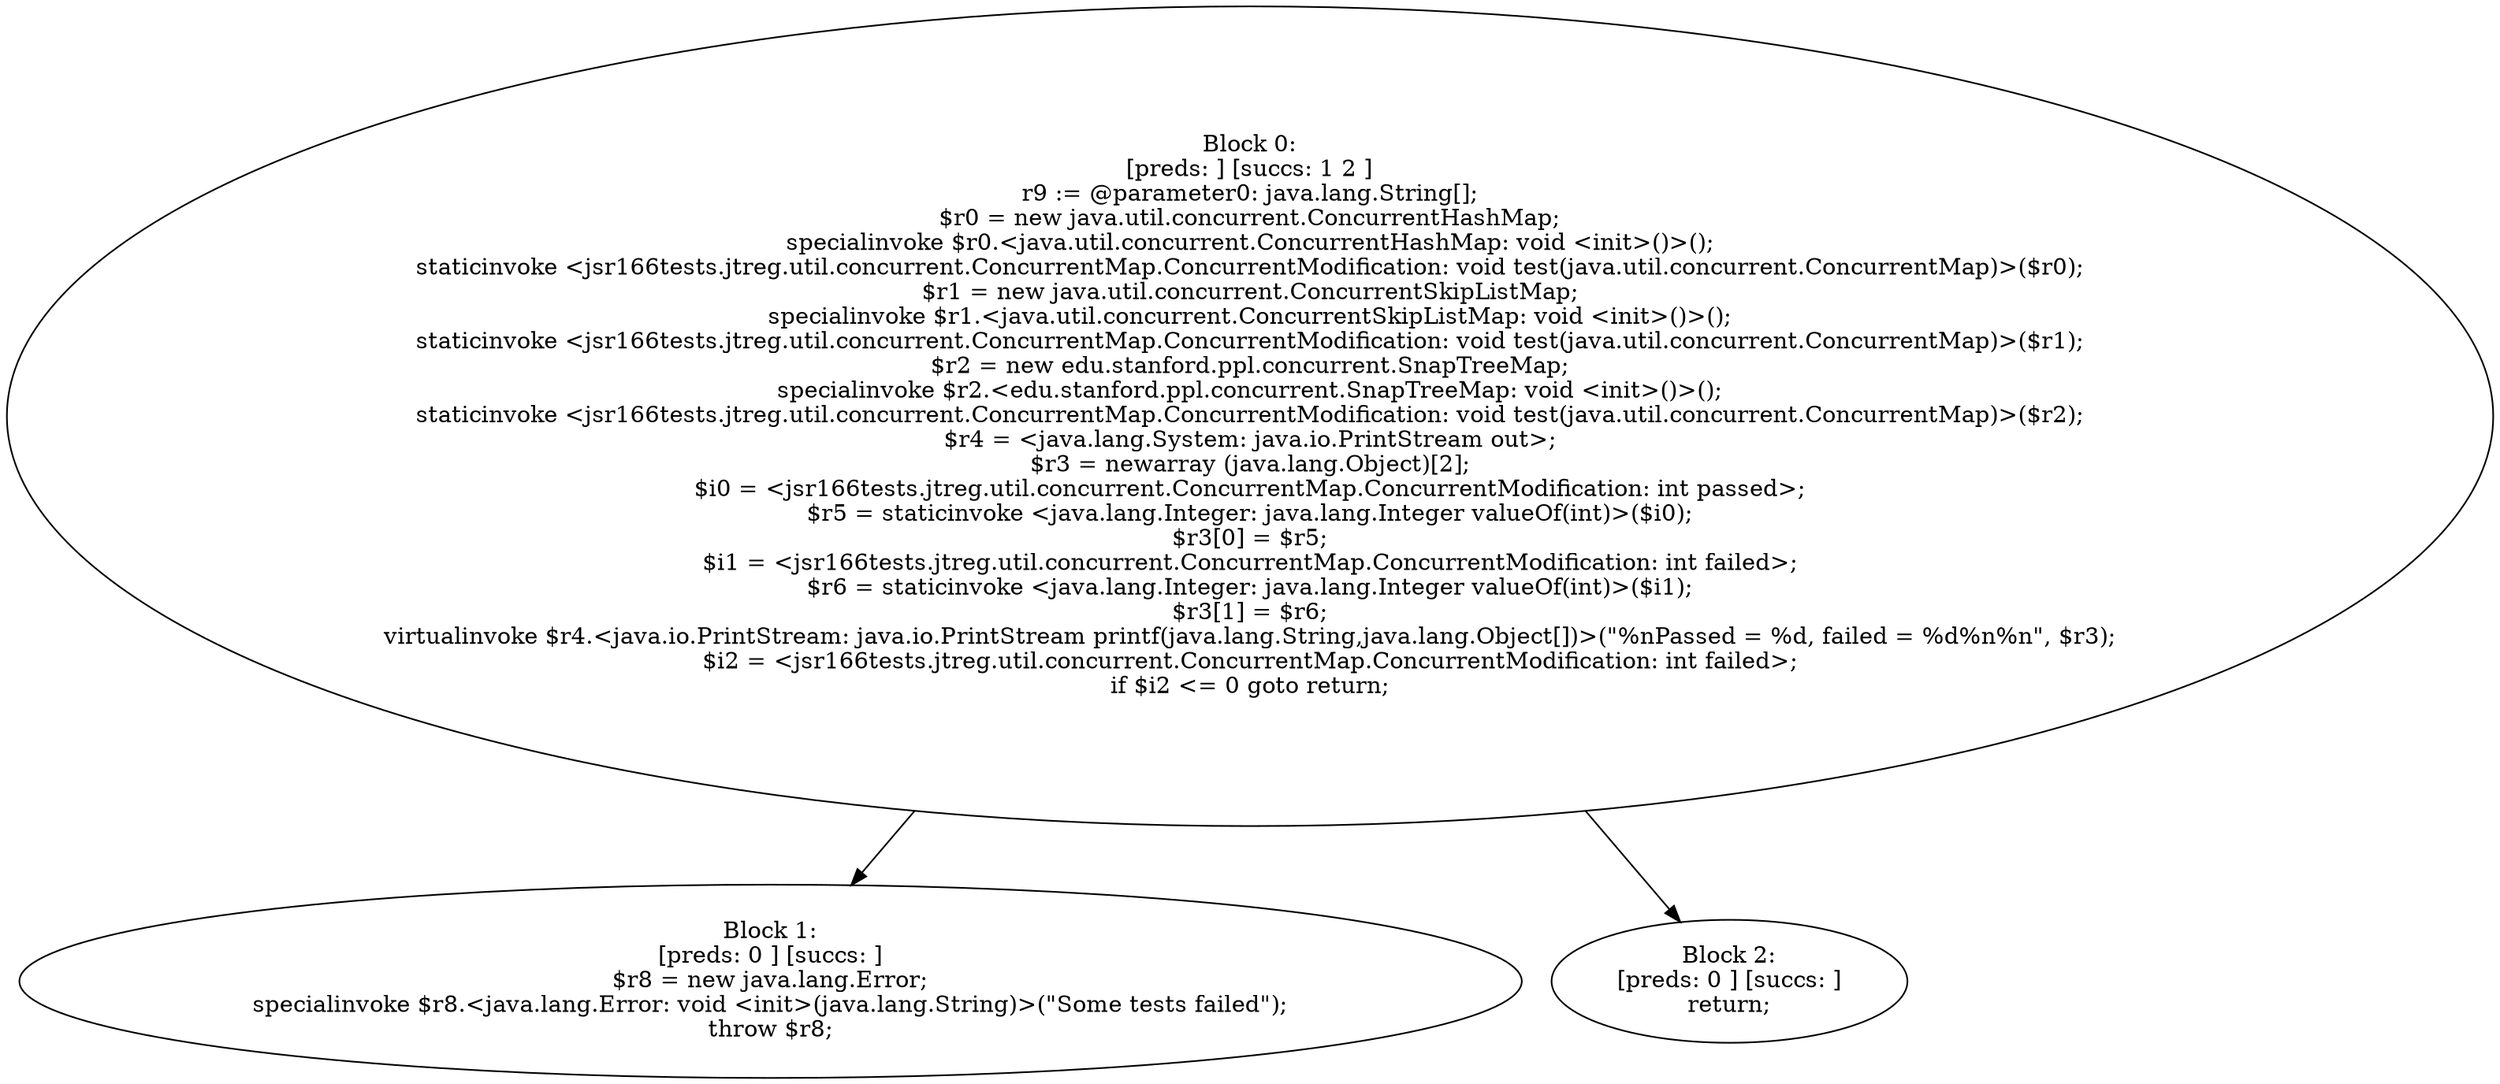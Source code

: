 digraph "unitGraph" {
    "Block 0:
[preds: ] [succs: 1 2 ]
r9 := @parameter0: java.lang.String[];
$r0 = new java.util.concurrent.ConcurrentHashMap;
specialinvoke $r0.<java.util.concurrent.ConcurrentHashMap: void <init>()>();
staticinvoke <jsr166tests.jtreg.util.concurrent.ConcurrentMap.ConcurrentModification: void test(java.util.concurrent.ConcurrentMap)>($r0);
$r1 = new java.util.concurrent.ConcurrentSkipListMap;
specialinvoke $r1.<java.util.concurrent.ConcurrentSkipListMap: void <init>()>();
staticinvoke <jsr166tests.jtreg.util.concurrent.ConcurrentMap.ConcurrentModification: void test(java.util.concurrent.ConcurrentMap)>($r1);
$r2 = new edu.stanford.ppl.concurrent.SnapTreeMap;
specialinvoke $r2.<edu.stanford.ppl.concurrent.SnapTreeMap: void <init>()>();
staticinvoke <jsr166tests.jtreg.util.concurrent.ConcurrentMap.ConcurrentModification: void test(java.util.concurrent.ConcurrentMap)>($r2);
$r4 = <java.lang.System: java.io.PrintStream out>;
$r3 = newarray (java.lang.Object)[2];
$i0 = <jsr166tests.jtreg.util.concurrent.ConcurrentMap.ConcurrentModification: int passed>;
$r5 = staticinvoke <java.lang.Integer: java.lang.Integer valueOf(int)>($i0);
$r3[0] = $r5;
$i1 = <jsr166tests.jtreg.util.concurrent.ConcurrentMap.ConcurrentModification: int failed>;
$r6 = staticinvoke <java.lang.Integer: java.lang.Integer valueOf(int)>($i1);
$r3[1] = $r6;
virtualinvoke $r4.<java.io.PrintStream: java.io.PrintStream printf(java.lang.String,java.lang.Object[])>(\"%nPassed = %d, failed = %d%n%n\", $r3);
$i2 = <jsr166tests.jtreg.util.concurrent.ConcurrentMap.ConcurrentModification: int failed>;
if $i2 <= 0 goto return;
"
    "Block 1:
[preds: 0 ] [succs: ]
$r8 = new java.lang.Error;
specialinvoke $r8.<java.lang.Error: void <init>(java.lang.String)>(\"Some tests failed\");
throw $r8;
"
    "Block 2:
[preds: 0 ] [succs: ]
return;
"
    "Block 0:
[preds: ] [succs: 1 2 ]
r9 := @parameter0: java.lang.String[];
$r0 = new java.util.concurrent.ConcurrentHashMap;
specialinvoke $r0.<java.util.concurrent.ConcurrentHashMap: void <init>()>();
staticinvoke <jsr166tests.jtreg.util.concurrent.ConcurrentMap.ConcurrentModification: void test(java.util.concurrent.ConcurrentMap)>($r0);
$r1 = new java.util.concurrent.ConcurrentSkipListMap;
specialinvoke $r1.<java.util.concurrent.ConcurrentSkipListMap: void <init>()>();
staticinvoke <jsr166tests.jtreg.util.concurrent.ConcurrentMap.ConcurrentModification: void test(java.util.concurrent.ConcurrentMap)>($r1);
$r2 = new edu.stanford.ppl.concurrent.SnapTreeMap;
specialinvoke $r2.<edu.stanford.ppl.concurrent.SnapTreeMap: void <init>()>();
staticinvoke <jsr166tests.jtreg.util.concurrent.ConcurrentMap.ConcurrentModification: void test(java.util.concurrent.ConcurrentMap)>($r2);
$r4 = <java.lang.System: java.io.PrintStream out>;
$r3 = newarray (java.lang.Object)[2];
$i0 = <jsr166tests.jtreg.util.concurrent.ConcurrentMap.ConcurrentModification: int passed>;
$r5 = staticinvoke <java.lang.Integer: java.lang.Integer valueOf(int)>($i0);
$r3[0] = $r5;
$i1 = <jsr166tests.jtreg.util.concurrent.ConcurrentMap.ConcurrentModification: int failed>;
$r6 = staticinvoke <java.lang.Integer: java.lang.Integer valueOf(int)>($i1);
$r3[1] = $r6;
virtualinvoke $r4.<java.io.PrintStream: java.io.PrintStream printf(java.lang.String,java.lang.Object[])>(\"%nPassed = %d, failed = %d%n%n\", $r3);
$i2 = <jsr166tests.jtreg.util.concurrent.ConcurrentMap.ConcurrentModification: int failed>;
if $i2 <= 0 goto return;
"->"Block 1:
[preds: 0 ] [succs: ]
$r8 = new java.lang.Error;
specialinvoke $r8.<java.lang.Error: void <init>(java.lang.String)>(\"Some tests failed\");
throw $r8;
";
    "Block 0:
[preds: ] [succs: 1 2 ]
r9 := @parameter0: java.lang.String[];
$r0 = new java.util.concurrent.ConcurrentHashMap;
specialinvoke $r0.<java.util.concurrent.ConcurrentHashMap: void <init>()>();
staticinvoke <jsr166tests.jtreg.util.concurrent.ConcurrentMap.ConcurrentModification: void test(java.util.concurrent.ConcurrentMap)>($r0);
$r1 = new java.util.concurrent.ConcurrentSkipListMap;
specialinvoke $r1.<java.util.concurrent.ConcurrentSkipListMap: void <init>()>();
staticinvoke <jsr166tests.jtreg.util.concurrent.ConcurrentMap.ConcurrentModification: void test(java.util.concurrent.ConcurrentMap)>($r1);
$r2 = new edu.stanford.ppl.concurrent.SnapTreeMap;
specialinvoke $r2.<edu.stanford.ppl.concurrent.SnapTreeMap: void <init>()>();
staticinvoke <jsr166tests.jtreg.util.concurrent.ConcurrentMap.ConcurrentModification: void test(java.util.concurrent.ConcurrentMap)>($r2);
$r4 = <java.lang.System: java.io.PrintStream out>;
$r3 = newarray (java.lang.Object)[2];
$i0 = <jsr166tests.jtreg.util.concurrent.ConcurrentMap.ConcurrentModification: int passed>;
$r5 = staticinvoke <java.lang.Integer: java.lang.Integer valueOf(int)>($i0);
$r3[0] = $r5;
$i1 = <jsr166tests.jtreg.util.concurrent.ConcurrentMap.ConcurrentModification: int failed>;
$r6 = staticinvoke <java.lang.Integer: java.lang.Integer valueOf(int)>($i1);
$r3[1] = $r6;
virtualinvoke $r4.<java.io.PrintStream: java.io.PrintStream printf(java.lang.String,java.lang.Object[])>(\"%nPassed = %d, failed = %d%n%n\", $r3);
$i2 = <jsr166tests.jtreg.util.concurrent.ConcurrentMap.ConcurrentModification: int failed>;
if $i2 <= 0 goto return;
"->"Block 2:
[preds: 0 ] [succs: ]
return;
";
}
